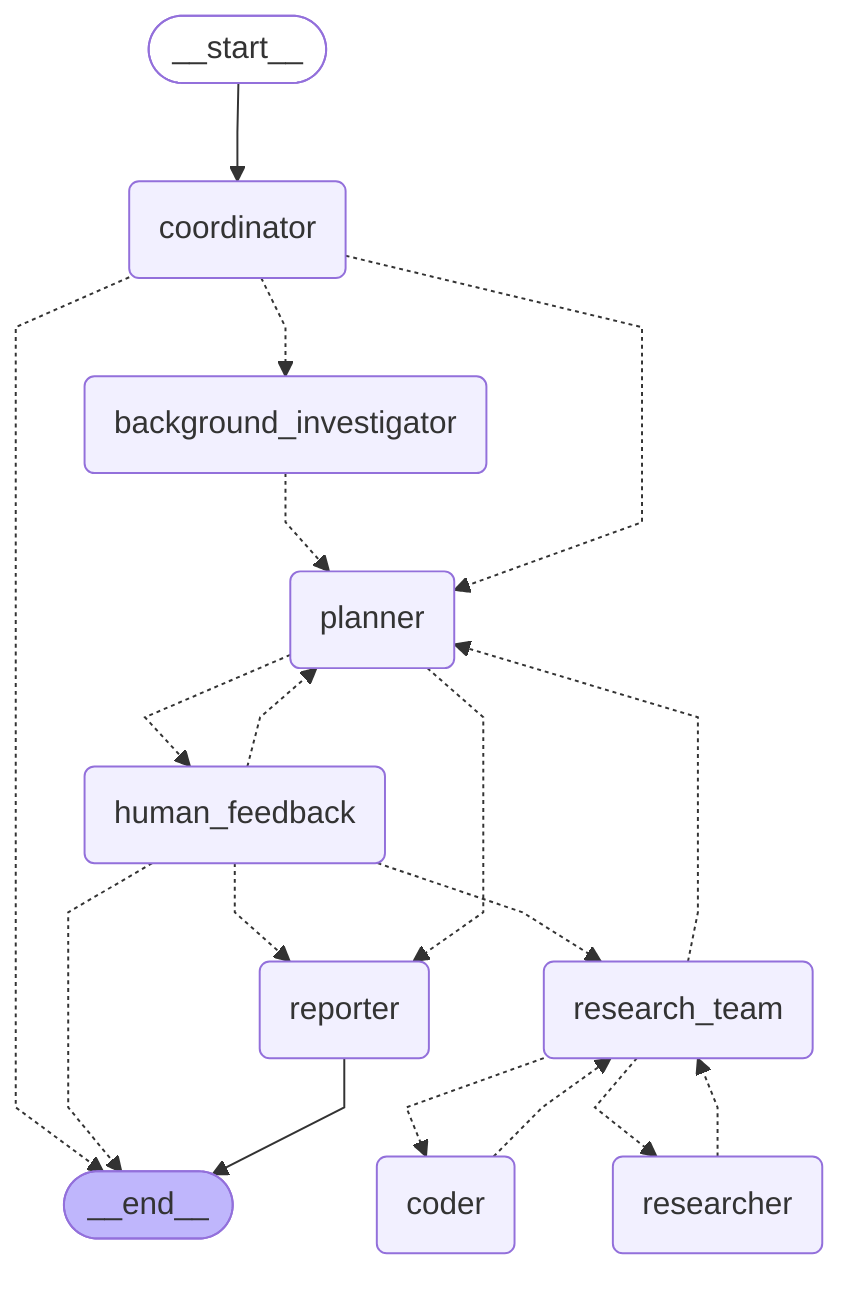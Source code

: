 %%{init: {'flowchart': {'curve': 'linear'}}}%%
graph TD;
	__start__([<p>__start__</p>]):::first
	coordinator(coordinator)
	background_investigator(background_investigator)
	planner(planner)
	reporter(reporter)
	research_team(research_team)
	researcher(researcher)
	coder(coder)
	human_feedback(human_feedback)
	__end__([<p>__end__</p>]):::last
	__start__ --> coordinator;
	background_investigator -.-> planner;
	coder -.-> research_team;
	coordinator -.-> __end__;
	coordinator -.-> background_investigator;
	coordinator -.-> planner;
	human_feedback -.-> __end__;
	human_feedback -.-> planner;
	human_feedback -.-> reporter;
	human_feedback -.-> research_team;
	planner -.-> human_feedback;
	planner -.-> reporter;
	research_team -.-> coder;
	research_team -.-> planner;
	research_team -.-> researcher;
	researcher -.-> research_team;
	reporter --> __end__;
	classDef default fill:#f2f0ff,line-height:1.2
	classDef first fill-opacity:0
	classDef last fill:#bfb6fc